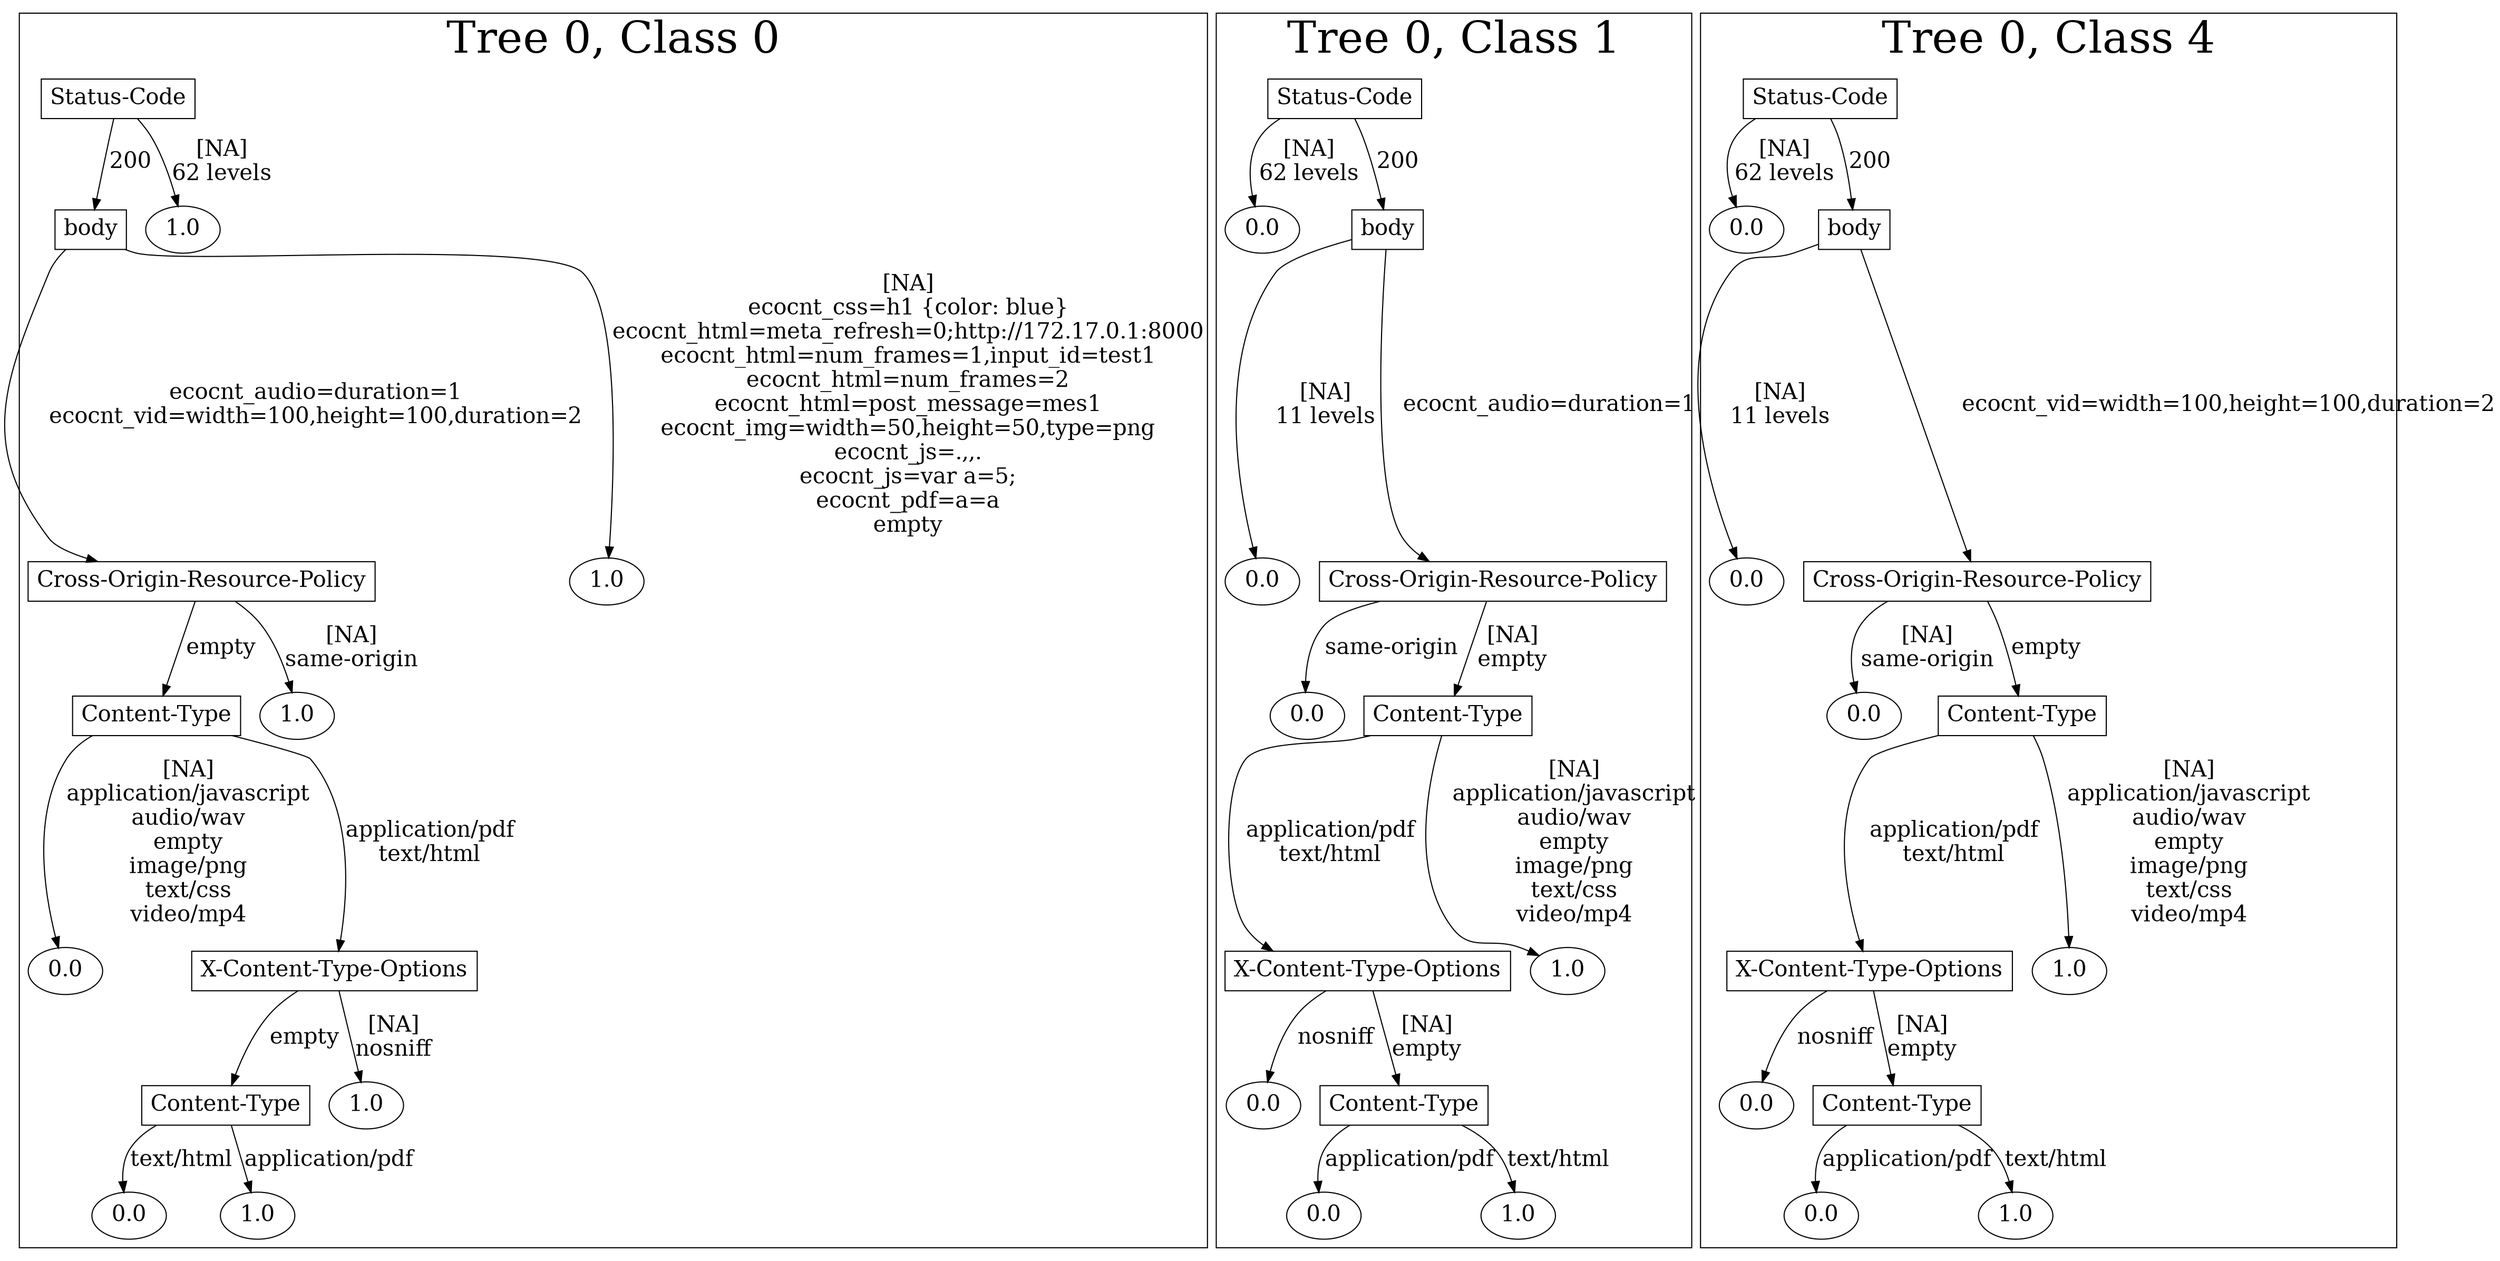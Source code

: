 /*
Generated by:
    http://https://github.com/h2oai/h2o-3/tree/master/h2o-genmodel/src/main/java/hex/genmodel/tools/PrintMojo.java
*/

/*
On a mac:

$ brew install graphviz
$ dot -Tpng file.gv -o file.png
$ open file.png
*/

digraph G {

subgraph cluster_0 {
/* Nodes */

/* Level 0 */
{
"SG_0_Node_0" [shape=box, fontsize=20, label="Status-Code"]
}

/* Level 1 */
{
"SG_0_Node_1" [shape=box, fontsize=20, label="body"]
"SG_0_Node_6" [fontsize=20, label="1.0"]
}

/* Level 2 */
{
"SG_0_Node_2" [shape=box, fontsize=20, label="Cross-Origin-Resource-Policy"]
"SG_0_Node_7" [fontsize=20, label="1.0"]
}

/* Level 3 */
{
"SG_0_Node_3" [shape=box, fontsize=20, label="Content-Type"]
"SG_0_Node_8" [fontsize=20, label="1.0"]
}

/* Level 4 */
{
"SG_0_Node_9" [fontsize=20, label="0.0"]
"SG_0_Node_4" [shape=box, fontsize=20, label="X-Content-Type-Options"]
}

/* Level 5 */
{
"SG_0_Node_5" [shape=box, fontsize=20, label="Content-Type"]
"SG_0_Node_10" [fontsize=20, label="1.0"]
}

/* Level 6 */
{
"SG_0_Node_11" [fontsize=20, label="0.0"]
"SG_0_Node_12" [fontsize=20, label="1.0"]
}

/* Edges */
"SG_0_Node_0" -> "SG_0_Node_1" [fontsize=20, label="200
"]
"SG_0_Node_0" -> "SG_0_Node_6" [fontsize=20, label="[NA]
62 levels
"]
"SG_0_Node_1" -> "SG_0_Node_2" [fontsize=20, label="ecocnt_audio=duration=1
ecocnt_vid=width=100,height=100,duration=2
"]
"SG_0_Node_1" -> "SG_0_Node_7" [fontsize=20, label="[NA]
ecocnt_css=h1 {color: blue}
ecocnt_html=meta_refresh=0;http://172.17.0.1:8000
ecocnt_html=num_frames=1,input_id=test1
ecocnt_html=num_frames=2
ecocnt_html=post_message=mes1
ecocnt_img=width=50,height=50,type=png
ecocnt_js=.,,.
ecocnt_js=var a=5;
ecocnt_pdf=a=a
empty
"]
"SG_0_Node_2" -> "SG_0_Node_3" [fontsize=20, label="empty
"]
"SG_0_Node_2" -> "SG_0_Node_8" [fontsize=20, label="[NA]
same-origin
"]
"SG_0_Node_3" -> "SG_0_Node_9" [fontsize=20, label="[NA]
application/javascript
audio/wav
empty
image/png
text/css
video/mp4
"]
"SG_0_Node_3" -> "SG_0_Node_4" [fontsize=20, label="application/pdf
text/html
"]
"SG_0_Node_4" -> "SG_0_Node_5" [fontsize=20, label="empty
"]
"SG_0_Node_4" -> "SG_0_Node_10" [fontsize=20, label="[NA]
nosniff
"]
"SG_0_Node_5" -> "SG_0_Node_11" [fontsize=20, label="text/html
"]
"SG_0_Node_5" -> "SG_0_Node_12" [fontsize=20, label="application/pdf
"]

fontsize=40
label="Tree 0, Class 0"
}

subgraph cluster_1 {
/* Nodes */

/* Level 0 */
{
"SG_1_Node_0" [shape=box, fontsize=20, label="Status-Code"]
}

/* Level 1 */
{
"SG_1_Node_6" [fontsize=20, label="0.0"]
"SG_1_Node_1" [shape=box, fontsize=20, label="body"]
}

/* Level 2 */
{
"SG_1_Node_7" [fontsize=20, label="0.0"]
"SG_1_Node_2" [shape=box, fontsize=20, label="Cross-Origin-Resource-Policy"]
}

/* Level 3 */
{
"SG_1_Node_8" [fontsize=20, label="0.0"]
"SG_1_Node_3" [shape=box, fontsize=20, label="Content-Type"]
}

/* Level 4 */
{
"SG_1_Node_4" [shape=box, fontsize=20, label="X-Content-Type-Options"]
"SG_1_Node_9" [fontsize=20, label="1.0"]
}

/* Level 5 */
{
"SG_1_Node_10" [fontsize=20, label="0.0"]
"SG_1_Node_5" [shape=box, fontsize=20, label="Content-Type"]
}

/* Level 6 */
{
"SG_1_Node_11" [fontsize=20, label="0.0"]
"SG_1_Node_12" [fontsize=20, label="1.0"]
}

/* Edges */
"SG_1_Node_0" -> "SG_1_Node_6" [fontsize=20, label="[NA]
62 levels
"]
"SG_1_Node_0" -> "SG_1_Node_1" [fontsize=20, label="200
"]
"SG_1_Node_1" -> "SG_1_Node_7" [fontsize=20, label="[NA]
11 levels
"]
"SG_1_Node_1" -> "SG_1_Node_2" [fontsize=20, label="ecocnt_audio=duration=1
"]
"SG_1_Node_2" -> "SG_1_Node_8" [fontsize=20, label="same-origin
"]
"SG_1_Node_2" -> "SG_1_Node_3" [fontsize=20, label="[NA]
empty
"]
"SG_1_Node_3" -> "SG_1_Node_4" [fontsize=20, label="application/pdf
text/html
"]
"SG_1_Node_3" -> "SG_1_Node_9" [fontsize=20, label="[NA]
application/javascript
audio/wav
empty
image/png
text/css
video/mp4
"]
"SG_1_Node_4" -> "SG_1_Node_10" [fontsize=20, label="nosniff
"]
"SG_1_Node_4" -> "SG_1_Node_5" [fontsize=20, label="[NA]
empty
"]
"SG_1_Node_5" -> "SG_1_Node_11" [fontsize=20, label="application/pdf
"]
"SG_1_Node_5" -> "SG_1_Node_12" [fontsize=20, label="text/html
"]

fontsize=40
label="Tree 0, Class 1"
}

subgraph cluster_2 {
/* Nodes */

/* Level 0 */
{
"SG_2_Node_0" [shape=box, fontsize=20, label="Status-Code"]
}

/* Level 1 */
{
"SG_2_Node_6" [fontsize=20, label="0.0"]
"SG_2_Node_1" [shape=box, fontsize=20, label="body"]
}

/* Level 2 */
{
"SG_2_Node_7" [fontsize=20, label="0.0"]
"SG_2_Node_2" [shape=box, fontsize=20, label="Cross-Origin-Resource-Policy"]
}

/* Level 3 */
{
"SG_2_Node_8" [fontsize=20, label="0.0"]
"SG_2_Node_3" [shape=box, fontsize=20, label="Content-Type"]
}

/* Level 4 */
{
"SG_2_Node_4" [shape=box, fontsize=20, label="X-Content-Type-Options"]
"SG_2_Node_9" [fontsize=20, label="1.0"]
}

/* Level 5 */
{
"SG_2_Node_10" [fontsize=20, label="0.0"]
"SG_2_Node_5" [shape=box, fontsize=20, label="Content-Type"]
}

/* Level 6 */
{
"SG_2_Node_11" [fontsize=20, label="0.0"]
"SG_2_Node_12" [fontsize=20, label="1.0"]
}

/* Edges */
"SG_2_Node_0" -> "SG_2_Node_6" [fontsize=20, label="[NA]
62 levels
"]
"SG_2_Node_0" -> "SG_2_Node_1" [fontsize=20, label="200
"]
"SG_2_Node_1" -> "SG_2_Node_7" [fontsize=20, label="[NA]
11 levels
"]
"SG_2_Node_1" -> "SG_2_Node_2" [fontsize=20, label="ecocnt_vid=width=100,height=100,duration=2
"]
"SG_2_Node_2" -> "SG_2_Node_8" [fontsize=20, label="[NA]
same-origin
"]
"SG_2_Node_2" -> "SG_2_Node_3" [fontsize=20, label="empty
"]
"SG_2_Node_3" -> "SG_2_Node_4" [fontsize=20, label="application/pdf
text/html
"]
"SG_2_Node_3" -> "SG_2_Node_9" [fontsize=20, label="[NA]
application/javascript
audio/wav
empty
image/png
text/css
video/mp4
"]
"SG_2_Node_4" -> "SG_2_Node_10" [fontsize=20, label="nosniff
"]
"SG_2_Node_4" -> "SG_2_Node_5" [fontsize=20, label="[NA]
empty
"]
"SG_2_Node_5" -> "SG_2_Node_11" [fontsize=20, label="application/pdf
"]
"SG_2_Node_5" -> "SG_2_Node_12" [fontsize=20, label="text/html
"]

fontsize=40
label="Tree 0, Class 4"
}

}

